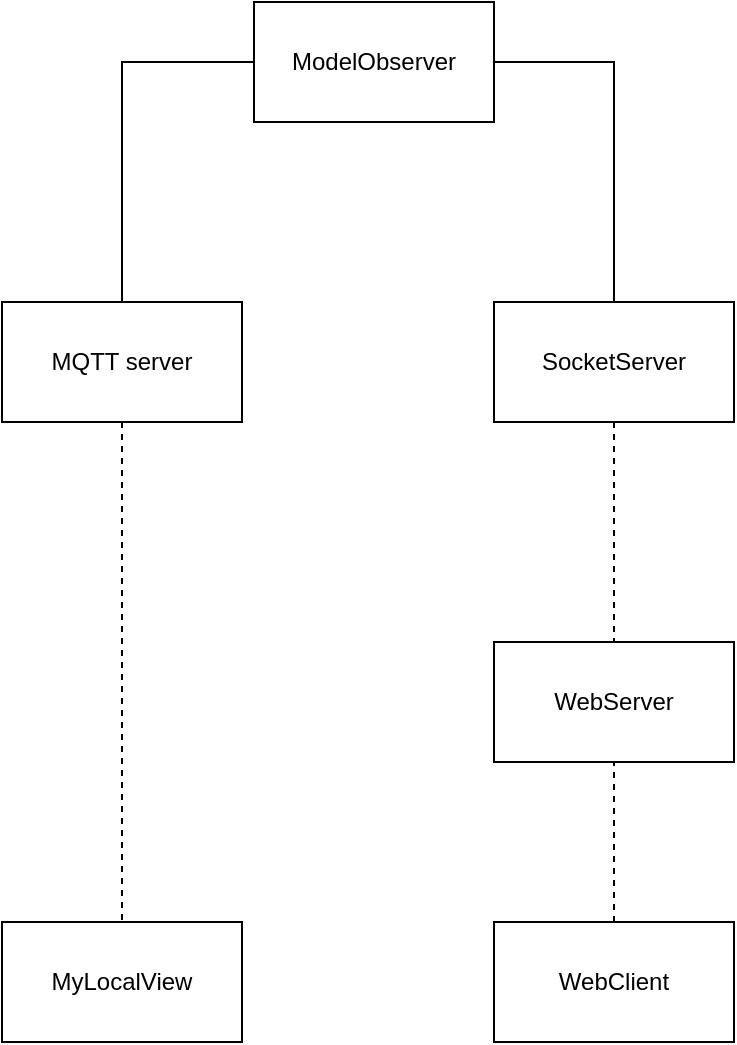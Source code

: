 <mxfile version="22.0.4" type="github">
  <diagram name="Pagina-1" id="pLeTV3SMVm0aGeCwJbRF">
    <mxGraphModel dx="954" dy="647" grid="1" gridSize="10" guides="1" tooltips="1" connect="1" arrows="1" fold="1" page="1" pageScale="1" pageWidth="827" pageHeight="1169" math="0" shadow="0">
      <root>
        <mxCell id="0" />
        <mxCell id="1" parent="0" />
        <mxCell id="meqrrQlGFIaKkIZIDLAq-1" value="WebServer" style="rounded=0;whiteSpace=wrap;html=1;" parent="1" vertex="1">
          <mxGeometry x="477" y="350" width="120" height="60" as="geometry" />
        </mxCell>
        <mxCell id="meqrrQlGFIaKkIZIDLAq-6" style="edgeStyle=orthogonalEdgeStyle;rounded=0;orthogonalLoop=1;jettySize=auto;html=1;exitX=0.5;exitY=1;exitDx=0;exitDy=0;endArrow=none;endFill=0;dashed=1;entryX=0.5;entryY=0;entryDx=0;entryDy=0;" parent="1" source="meqrrQlGFIaKkIZIDLAq-2" target="meqrrQlGFIaKkIZIDLAq-1" edge="1">
          <mxGeometry relative="1" as="geometry">
            <mxPoint x="517" y="340" as="targetPoint" />
          </mxGeometry>
        </mxCell>
        <mxCell id="meqrrQlGFIaKkIZIDLAq-2" value="SocketServer" style="rounded=0;whiteSpace=wrap;html=1;" parent="1" vertex="1">
          <mxGeometry x="477" y="180" width="120" height="60" as="geometry" />
        </mxCell>
        <mxCell id="meqrrQlGFIaKkIZIDLAq-8" style="edgeStyle=orthogonalEdgeStyle;rounded=0;orthogonalLoop=1;jettySize=auto;html=1;exitX=0.5;exitY=1;exitDx=0;exitDy=0;entryX=0.5;entryY=0;entryDx=0;entryDy=0;endArrow=none;endFill=0;dashed=1;" parent="1" source="meqrrQlGFIaKkIZIDLAq-3" target="EDHjUQZg-11vU3VLEDfD-2" edge="1">
          <mxGeometry relative="1" as="geometry">
            <mxPoint x="291" y="470" as="targetPoint" />
          </mxGeometry>
        </mxCell>
        <mxCell id="meqrrQlGFIaKkIZIDLAq-3" value="MQTT server" style="rounded=0;whiteSpace=wrap;html=1;" parent="1" vertex="1">
          <mxGeometry x="231" y="180" width="120" height="60" as="geometry" />
        </mxCell>
        <mxCell id="meqrrQlGFIaKkIZIDLAq-5" style="edgeStyle=orthogonalEdgeStyle;rounded=0;orthogonalLoop=1;jettySize=auto;html=1;dashed=1;endArrow=none;endFill=0;entryX=0.5;entryY=1;entryDx=0;entryDy=0;exitX=0.5;exitY=0;exitDx=0;exitDy=0;" parent="1" source="EDHjUQZg-11vU3VLEDfD-3" target="meqrrQlGFIaKkIZIDLAq-1" edge="1">
          <mxGeometry relative="1" as="geometry">
            <mxPoint x="537" y="470" as="sourcePoint" />
          </mxGeometry>
        </mxCell>
        <mxCell id="meqrrQlGFIaKkIZIDLAq-11" style="edgeStyle=orthogonalEdgeStyle;rounded=0;orthogonalLoop=1;jettySize=auto;html=1;exitX=0;exitY=0.5;exitDx=0;exitDy=0;entryX=0.5;entryY=0;entryDx=0;entryDy=0;endArrow=none;endFill=0;" parent="1" source="meqrrQlGFIaKkIZIDLAq-10" target="meqrrQlGFIaKkIZIDLAq-3" edge="1">
          <mxGeometry relative="1" as="geometry" />
        </mxCell>
        <mxCell id="meqrrQlGFIaKkIZIDLAq-12" style="edgeStyle=orthogonalEdgeStyle;rounded=0;orthogonalLoop=1;jettySize=auto;html=1;exitX=1;exitY=0.5;exitDx=0;exitDy=0;entryX=0.5;entryY=0;entryDx=0;entryDy=0;endArrow=none;endFill=0;" parent="1" source="meqrrQlGFIaKkIZIDLAq-10" target="meqrrQlGFIaKkIZIDLAq-2" edge="1">
          <mxGeometry relative="1" as="geometry" />
        </mxCell>
        <mxCell id="meqrrQlGFIaKkIZIDLAq-10" value="ModelObserver" style="rounded=0;whiteSpace=wrap;html=1;" parent="1" vertex="1">
          <mxGeometry x="357" y="30" width="120" height="60" as="geometry" />
        </mxCell>
        <mxCell id="EDHjUQZg-11vU3VLEDfD-2" value="MyLocalView" style="rounded=0;whiteSpace=wrap;html=1;" vertex="1" parent="1">
          <mxGeometry x="231" y="490" width="120" height="60" as="geometry" />
        </mxCell>
        <mxCell id="EDHjUQZg-11vU3VLEDfD-3" value="WebClient" style="rounded=0;whiteSpace=wrap;html=1;" vertex="1" parent="1">
          <mxGeometry x="477" y="490" width="120" height="60" as="geometry" />
        </mxCell>
      </root>
    </mxGraphModel>
  </diagram>
</mxfile>

